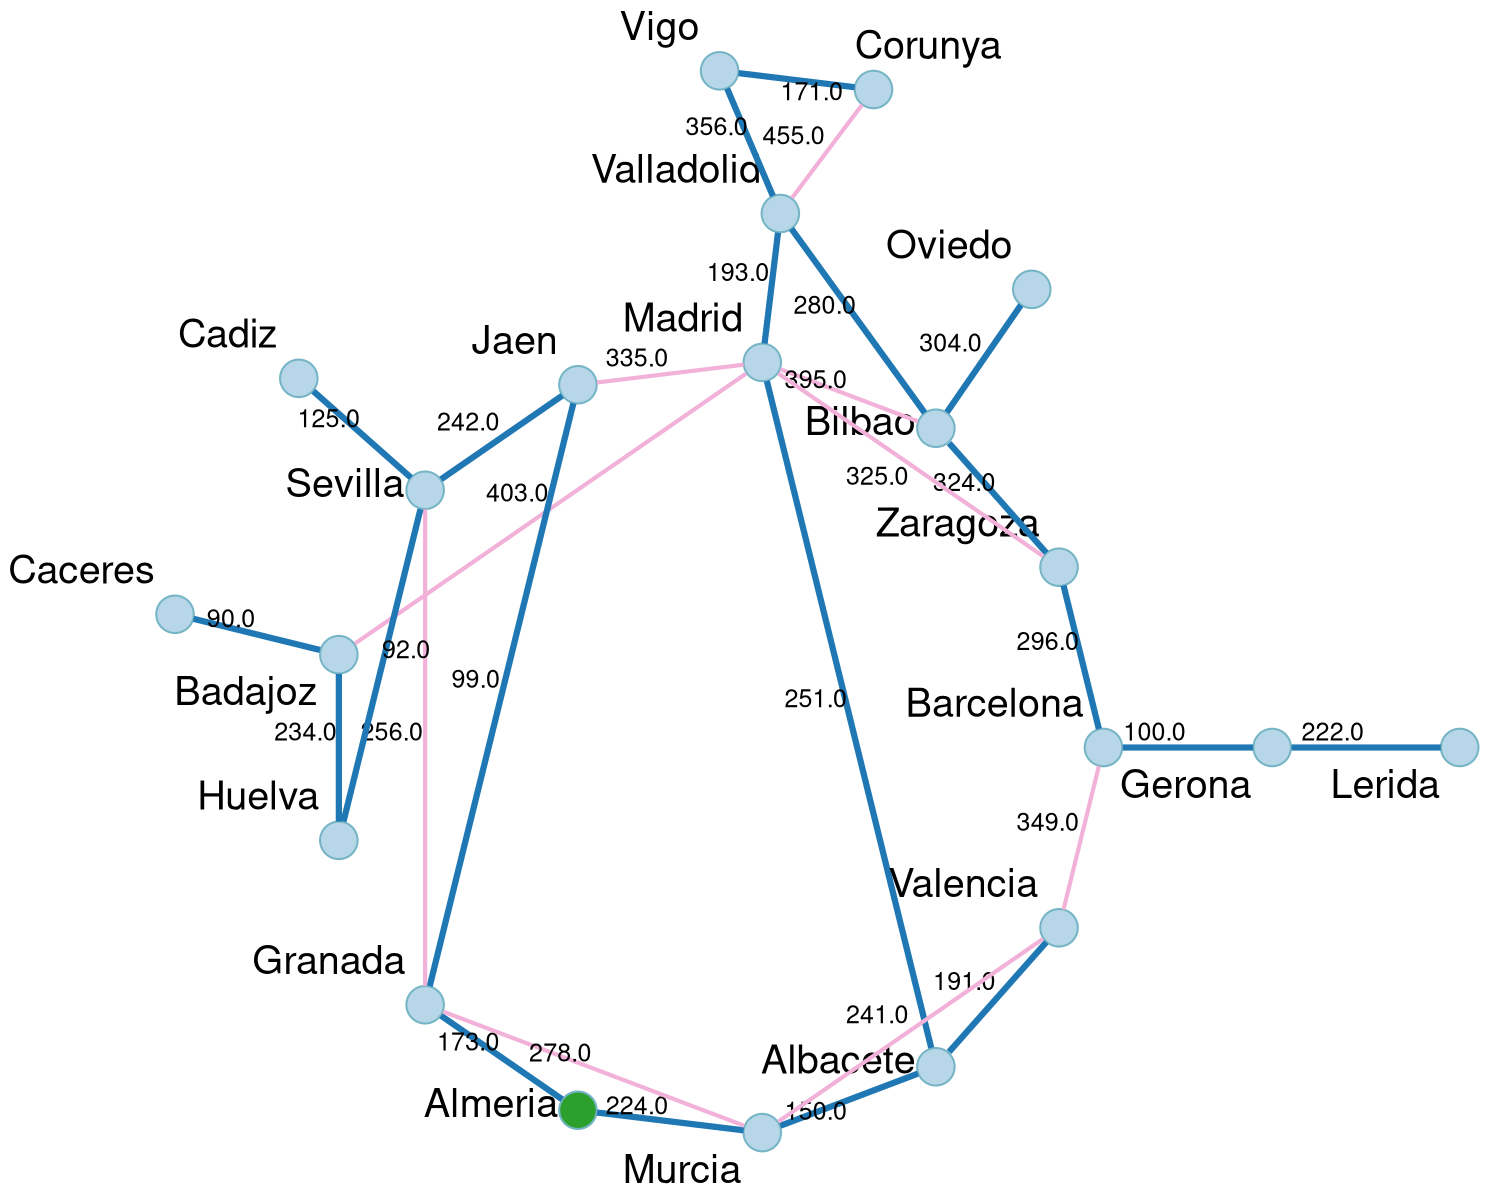 digraph graph_visual_21n_30m {

	layout=circo
	fontname="Helvetica,Arial,sans-serif"
	node [fontname="Helvetica,Arial,sans-serif", fontsize=19, style=filled, shape=circle, height=0.25, color="#76b5c5", fillcolor="#b7d7e8"]
	edge [fontname="Helvetica,Arial,sans-serif", fontsize=12, color="#f2b1d8", penwidth=2]
	rankdir=LR;

	node [style=filled, shape=circle, height=0.25]
	edge [dir=none]
	Albacete	[xlabel=Albacete, label=""]
	Almeria	[xlabel=Almeria, label="" , fillcolor="#2ca02c"]
	Badajoz	[xlabel=Badajoz, label=""]
	Barcelona	[xlabel=Barcelona, label=""]
	Bilbao	[xlabel=Bilbao, label=""]
	Caceres	[xlabel=Caceres, label=""]
	Cadiz	[xlabel=Cadiz, label=""]
	Corunya	[xlabel=Corunya, label=""]
	Gerona	[xlabel=Gerona, label=""]
	Granada	[xlabel=Granada, label=""]
	Huelva	[xlabel=Huelva, label=""]
	Jaen	[xlabel=Jaen, label=""]
	Lerida	[xlabel=Lerida, label=""]
	Madrid	[xlabel=Madrid, label=""]
	Murcia	[xlabel=Murcia, label=""]
	Oviedo	[xlabel=Oviedo, label=""]
	Sevilla	[xlabel=Sevilla, label=""]
	Valencia	[xlabel=Valencia, label=""]
	Valladolid	[xlabel=Valladolid, label=""]
	Vigo	[xlabel=Vigo, label=""]
	Zaragoza	[xlabel=Zaragoza, label=""]

	Albacete -> Madrid [label="251.0", color="#1f77b4", penwidth=3]
	Albacete -> Murcia [label="150.0", color="#1f77b4", penwidth=3]
	Albacete -> Valencia [label="191.0", color="#1f77b4", penwidth=3]
	Almeria -> Granada [label="173.0", color="#1f77b4", penwidth=3]
	Almeria -> Murcia [label="224.0", color="#1f77b4", penwidth=3]
	Badajoz -> Caceres [label="90.0", color="#1f77b4", penwidth=3]
	Badajoz -> Huelva [label="234.0", color="#1f77b4", penwidth=3]
	Badajoz -> Madrid [label="403.0", color="#f2b1d8", penwidth=2]
	Barcelona -> Gerona [label="100.0", color="#1f77b4", penwidth=3]
	Barcelona -> Valencia [label="349.0", color="#f2b1d8", penwidth=2]
	Barcelona -> Zaragoza [label="296.0", color="#1f77b4", penwidth=3]
	Bilbao -> Madrid [label="395.0", color="#f2b1d8", penwidth=2]
	Bilbao -> Oviedo [label="304.0", color="#1f77b4", penwidth=3]
	Bilbao -> Valladolid [label="280.0", color="#1f77b4", penwidth=3]
	Bilbao -> Zaragoza [label="324.0", color="#1f77b4", penwidth=3]
	Cadiz -> Sevilla [label="125.0", color="#1f77b4", penwidth=3]
	Corunya -> Valladolid [label="455.0", color="#f2b1d8", penwidth=2]
	Corunya -> Vigo [label="171.0", color="#1f77b4", penwidth=3]
	Gerona -> Lerida [label="222.0", color="#1f77b4", penwidth=3]
	Granada -> Jaen [label="99.0", color="#1f77b4", penwidth=3]
	Granada -> Murcia [label="278.0", color="#f2b1d8", penwidth=2]
	Granada -> Sevilla [label="256.0", color="#f2b1d8", penwidth=2]
	Huelva -> Sevilla [label="92.0", color="#1f77b4", penwidth=3]
	Jaen -> Madrid [label="335.0", color="#f2b1d8", penwidth=2]
	Jaen -> Sevilla [label="242.0", color="#1f77b4", penwidth=3]
	Madrid -> Valladolid [label="193.0", color="#1f77b4", penwidth=3]
	Madrid -> Zaragoza [label="325.0", color="#f2b1d8", penwidth=2]
	Murcia -> Valencia [label="241.0", color="#f2b1d8", penwidth=2]
	Valladolid -> Vigo [label="356.0", color="#1f77b4", penwidth=3]
}
